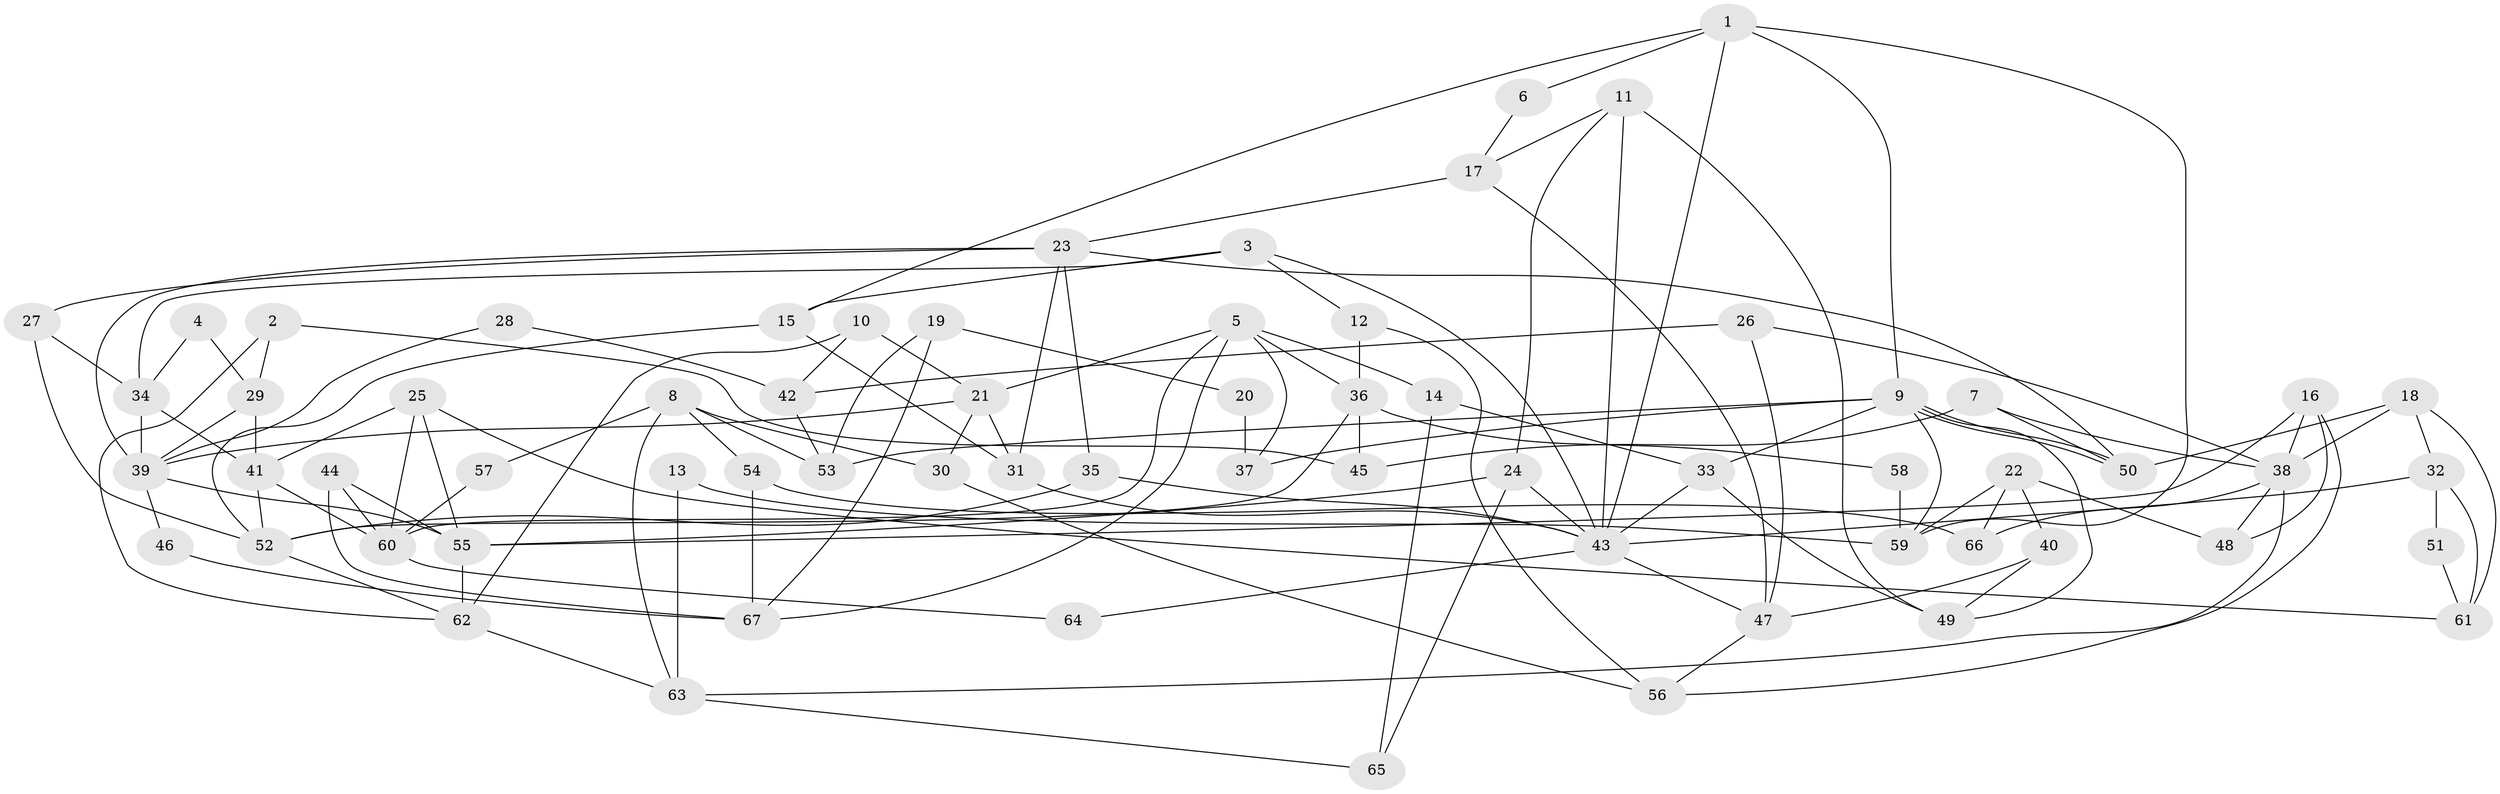 // coarse degree distribution, {13: 0.038461538461538464, 4: 0.19230769230769232, 10: 0.038461538461538464, 7: 0.15384615384615385, 8: 0.07692307692307693, 3: 0.19230769230769232, 9: 0.07692307692307693, 2: 0.07692307692307693, 5: 0.15384615384615385}
// Generated by graph-tools (version 1.1) at 2025/18/03/04/25 18:18:33]
// undirected, 67 vertices, 134 edges
graph export_dot {
graph [start="1"]
  node [color=gray90,style=filled];
  1;
  2;
  3;
  4;
  5;
  6;
  7;
  8;
  9;
  10;
  11;
  12;
  13;
  14;
  15;
  16;
  17;
  18;
  19;
  20;
  21;
  22;
  23;
  24;
  25;
  26;
  27;
  28;
  29;
  30;
  31;
  32;
  33;
  34;
  35;
  36;
  37;
  38;
  39;
  40;
  41;
  42;
  43;
  44;
  45;
  46;
  47;
  48;
  49;
  50;
  51;
  52;
  53;
  54;
  55;
  56;
  57;
  58;
  59;
  60;
  61;
  62;
  63;
  64;
  65;
  66;
  67;
  1 -- 43;
  1 -- 15;
  1 -- 6;
  1 -- 9;
  1 -- 59;
  2 -- 62;
  2 -- 45;
  2 -- 29;
  3 -- 15;
  3 -- 43;
  3 -- 12;
  3 -- 34;
  4 -- 29;
  4 -- 34;
  5 -- 21;
  5 -- 36;
  5 -- 14;
  5 -- 37;
  5 -- 60;
  5 -- 67;
  6 -- 17;
  7 -- 38;
  7 -- 50;
  7 -- 45;
  8 -- 30;
  8 -- 63;
  8 -- 53;
  8 -- 54;
  8 -- 57;
  9 -- 50;
  9 -- 50;
  9 -- 33;
  9 -- 37;
  9 -- 49;
  9 -- 53;
  9 -- 59;
  10 -- 21;
  10 -- 42;
  10 -- 62;
  11 -- 43;
  11 -- 24;
  11 -- 17;
  11 -- 49;
  12 -- 56;
  12 -- 36;
  13 -- 59;
  13 -- 63;
  14 -- 33;
  14 -- 65;
  15 -- 31;
  15 -- 52;
  16 -- 38;
  16 -- 55;
  16 -- 48;
  16 -- 56;
  17 -- 23;
  17 -- 47;
  18 -- 50;
  18 -- 61;
  18 -- 32;
  18 -- 38;
  19 -- 67;
  19 -- 53;
  19 -- 20;
  20 -- 37;
  21 -- 39;
  21 -- 31;
  21 -- 30;
  22 -- 59;
  22 -- 48;
  22 -- 40;
  22 -- 66;
  23 -- 35;
  23 -- 39;
  23 -- 27;
  23 -- 31;
  23 -- 50;
  24 -- 55;
  24 -- 43;
  24 -- 65;
  25 -- 41;
  25 -- 60;
  25 -- 55;
  25 -- 61;
  26 -- 47;
  26 -- 38;
  26 -- 42;
  27 -- 34;
  27 -- 52;
  28 -- 39;
  28 -- 42;
  29 -- 39;
  29 -- 41;
  30 -- 56;
  31 -- 43;
  32 -- 43;
  32 -- 51;
  32 -- 61;
  33 -- 49;
  33 -- 43;
  34 -- 41;
  34 -- 39;
  35 -- 43;
  35 -- 52;
  36 -- 52;
  36 -- 45;
  36 -- 58;
  38 -- 66;
  38 -- 48;
  38 -- 63;
  39 -- 55;
  39 -- 46;
  40 -- 49;
  40 -- 47;
  41 -- 52;
  41 -- 60;
  42 -- 53;
  43 -- 47;
  43 -- 64;
  44 -- 55;
  44 -- 60;
  44 -- 67;
  46 -- 67;
  47 -- 56;
  51 -- 61;
  52 -- 62;
  54 -- 67;
  54 -- 66;
  55 -- 62;
  57 -- 60;
  58 -- 59;
  60 -- 64;
  62 -- 63;
  63 -- 65;
}
